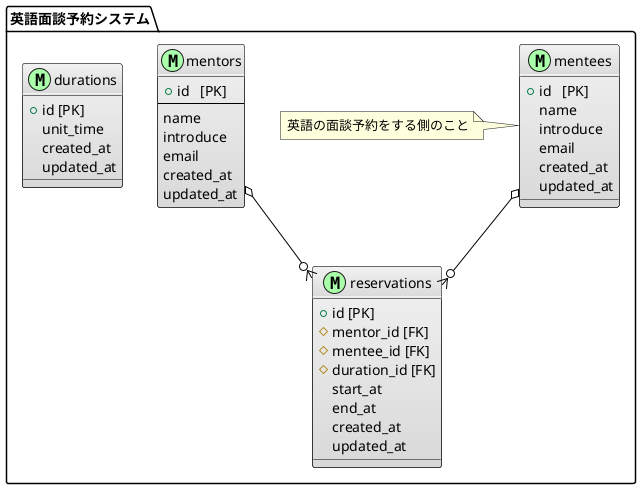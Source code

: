 @startuml

/'
図の中で目立たせたいエンティティに着色するための
色の名前（定数）を定義します。
'/
!define MAIN_ENTITY #E2EFDA-C6E0B4
!define MAIN_ENTITY_2 #FCE4D6-F8CBAD

/' 他の色も、用途が分りやすいように名前をつけます。 '/
!define METAL #F2F2F2-D9D9D9
!define ALREADY_EXISTS_COLOR AAFFAA
!define NEW_COLOR FFAA00

/'
デフォルトのスタイルを設定します。
この場合の指定は class です。entity ではエラーになります。
'/
skinparam class {
    BackgroundColor METAL
    BorderColor Black
    ArrowColor Black
}

package "英語面談予約システム" as target_system {

    ' 面談予約される講師側の人の情報を保存している
    entity "mentors" as mentors <<M,ALREADY_EXISTS_COLOR>> {
        + id   [PK]
        --
	name
	introduce
	email
	created_at
	updated_at
    }

    ' 面談予約する側の人の情報を保存している
    entity "mentees" as mentees <<M,ALREADY_EXISTS_COLOR>> {
        + id   [PK]
	name
	introduce
	email
	created_at
	updated_at
    }

    ' 面談予約した時にいつ予約されているのかを保存している
    ' 予約時間の単位については、15min, 30min, 45min, 60min を想定
    entity "reservations" as reservations <<M,ALREADY_EXISTS_COLOR>> {
	+ id [PK]
	# mentor_id [FK]
	# mentee_id [FK]
	# duration_id [FK]
	start_at
	end_at
	created_at
	updated_at
    }

    entity "durations" as durations <<M,ALREADY_EXISTS_COLOR>> {
	+id [PK]
	unit_time  
	created_at
	updated_at
    }

    note left of mentees : 英語の面談予約をする側のこと
}

mentors o-do-o{ reservations
mentees o-do-o{ reservations

@enduml
